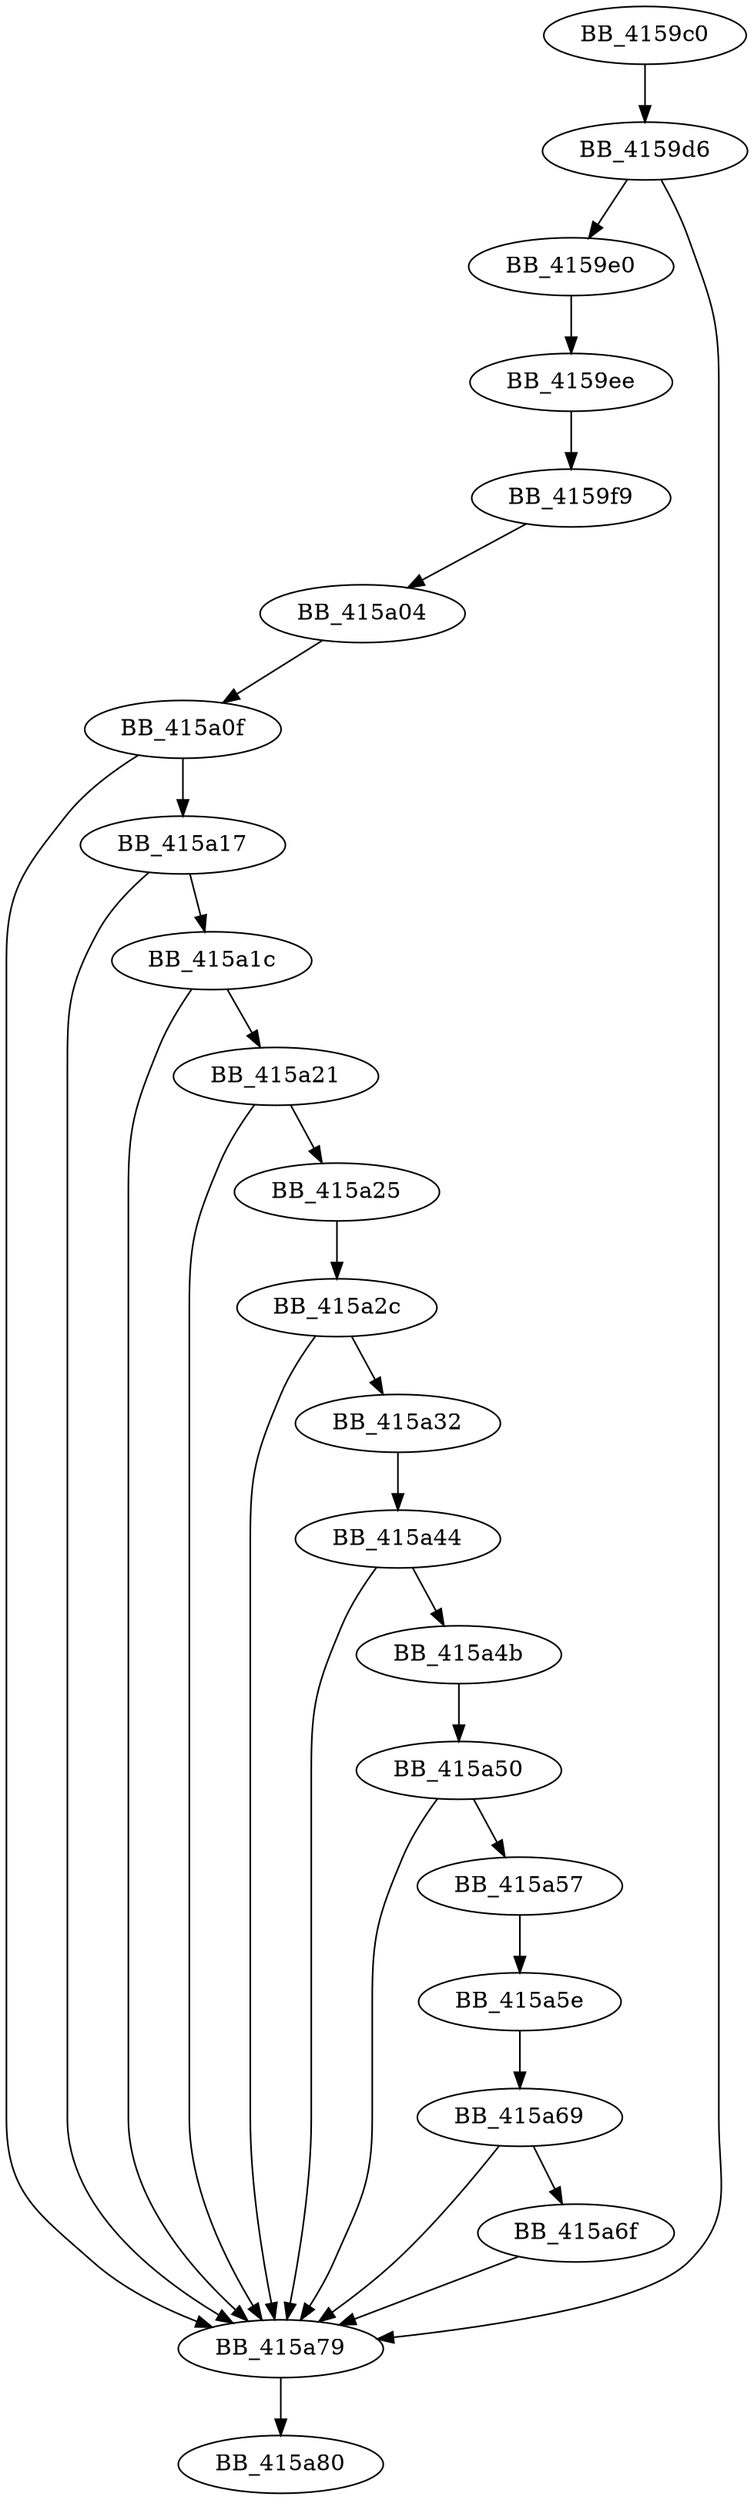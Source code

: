 DiGraph sub_4159C0{
BB_4159c0->BB_4159d6
BB_4159d6->BB_4159e0
BB_4159d6->BB_415a79
BB_4159e0->BB_4159ee
BB_4159ee->BB_4159f9
BB_4159f9->BB_415a04
BB_415a04->BB_415a0f
BB_415a0f->BB_415a17
BB_415a0f->BB_415a79
BB_415a17->BB_415a1c
BB_415a17->BB_415a79
BB_415a1c->BB_415a21
BB_415a1c->BB_415a79
BB_415a21->BB_415a25
BB_415a21->BB_415a79
BB_415a25->BB_415a2c
BB_415a2c->BB_415a32
BB_415a2c->BB_415a79
BB_415a32->BB_415a44
BB_415a44->BB_415a4b
BB_415a44->BB_415a79
BB_415a4b->BB_415a50
BB_415a50->BB_415a57
BB_415a50->BB_415a79
BB_415a57->BB_415a5e
BB_415a5e->BB_415a69
BB_415a69->BB_415a6f
BB_415a69->BB_415a79
BB_415a6f->BB_415a79
BB_415a79->BB_415a80
}
